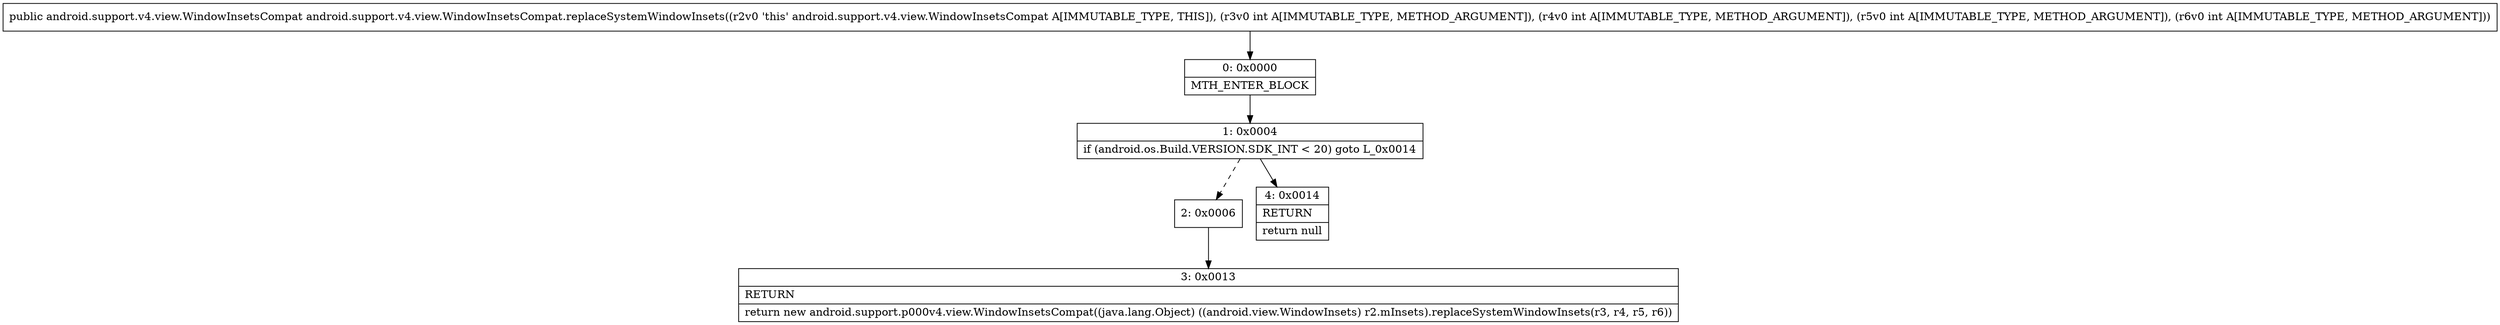 digraph "CFG forandroid.support.v4.view.WindowInsetsCompat.replaceSystemWindowInsets(IIII)Landroid\/support\/v4\/view\/WindowInsetsCompat;" {
Node_0 [shape=record,label="{0\:\ 0x0000|MTH_ENTER_BLOCK\l}"];
Node_1 [shape=record,label="{1\:\ 0x0004|if (android.os.Build.VERSION.SDK_INT \< 20) goto L_0x0014\l}"];
Node_2 [shape=record,label="{2\:\ 0x0006}"];
Node_3 [shape=record,label="{3\:\ 0x0013|RETURN\l|return new android.support.p000v4.view.WindowInsetsCompat((java.lang.Object) ((android.view.WindowInsets) r2.mInsets).replaceSystemWindowInsets(r3, r4, r5, r6))\l}"];
Node_4 [shape=record,label="{4\:\ 0x0014|RETURN\l|return null\l}"];
MethodNode[shape=record,label="{public android.support.v4.view.WindowInsetsCompat android.support.v4.view.WindowInsetsCompat.replaceSystemWindowInsets((r2v0 'this' android.support.v4.view.WindowInsetsCompat A[IMMUTABLE_TYPE, THIS]), (r3v0 int A[IMMUTABLE_TYPE, METHOD_ARGUMENT]), (r4v0 int A[IMMUTABLE_TYPE, METHOD_ARGUMENT]), (r5v0 int A[IMMUTABLE_TYPE, METHOD_ARGUMENT]), (r6v0 int A[IMMUTABLE_TYPE, METHOD_ARGUMENT])) }"];
MethodNode -> Node_0;
Node_0 -> Node_1;
Node_1 -> Node_2[style=dashed];
Node_1 -> Node_4;
Node_2 -> Node_3;
}

